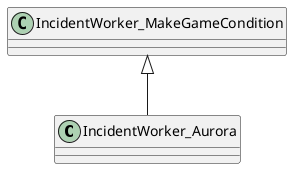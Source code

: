 @startuml
class IncidentWorker_Aurora {
}
IncidentWorker_MakeGameCondition <|-- IncidentWorker_Aurora
@enduml
